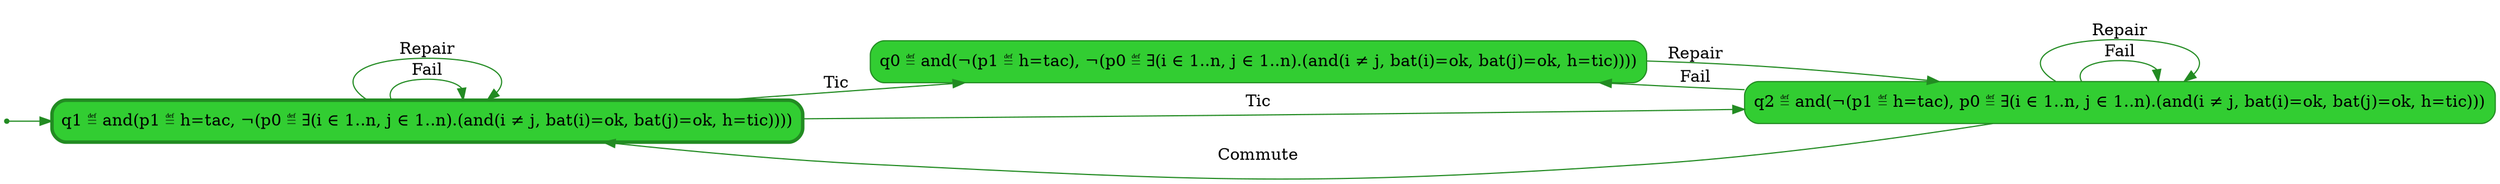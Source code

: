digraph g {

	rankdir="LR"

	__invisible__[shape="point", color="forestgreen"]
	q1[label="q1 ≝ and(p1 ≝ h=tac, ¬(p0 ≝ ∃(i ∈ 1..n, j ∈ 1..n).(and(i ≠ j, bat(i)=ok, bat(j)=ok, h=tic))))", shape="box", style="rounded, filled", color="forestgreen", fillcolor="limegreen", penwidth=3] // Initial
	q0[label="q0 ≝ and(¬(p1 ≝ h=tac), ¬(p0 ≝ ∃(i ∈ 1..n, j ∈ 1..n).(and(i ≠ j, bat(i)=ok, bat(j)=ok, h=tic))))", shape="box", style="rounded, filled", color="forestgreen", fillcolor="limegreen"]
	q2[label="q2 ≝ and(¬(p1 ≝ h=tac), p0 ≝ ∃(i ∈ 1..n, j ∈ 1..n).(and(i ≠ j, bat(i)=ok, bat(j)=ok, h=tic)))", shape="box", style="rounded, filled", color="forestgreen", fillcolor="limegreen"]

	__invisible__ -> q1[color="forestgreen"]
	q1 -> q1[label="Fail", color="forestgreen"]
	q1 -> q1[label="Repair", color="forestgreen"]
	q1 -> q0[label="Tic", color="forestgreen"]
	q0 -> q2[label="Repair", color="forestgreen"]
	q2 -> q2[label="Fail", color="forestgreen"]
	q2 -> q2[label="Repair", color="forestgreen"]
	q2 -> q0[label="Fail", color="forestgreen"]
	q2 -> q1[label="Commute", color="forestgreen"]
	q1 -> q2[label="Tic", color="forestgreen"]

}

